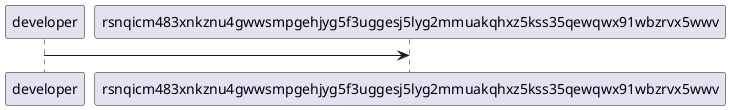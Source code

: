 {
  "sha1": "tnjbx1azg9fe9hvkh2eraayoo2gd4df",
  "insertion": {
    "when": "2024-06-04T17:28:46.483Z",
    "user": "plantuml@gmail.com"
  }
}
@startuml
developer -> rsnqicm483xnkznu4gwwsmpgehjyg5f3uggesj5lyg2mmuakqhxz5kss35qewqwx91wbzrvx5wwv
@enduml
